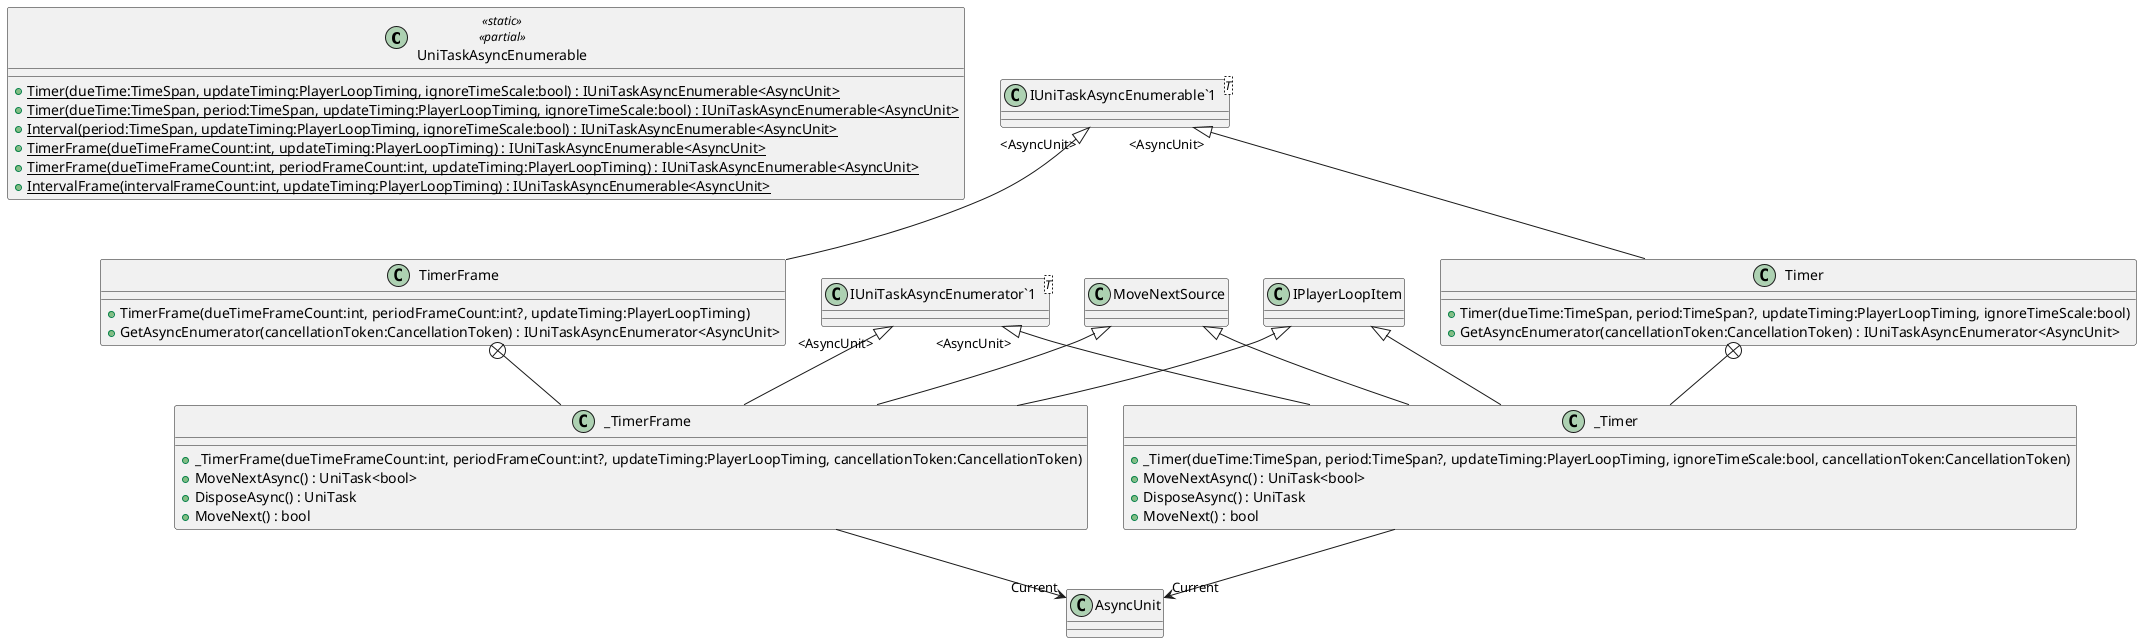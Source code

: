 @startuml
class UniTaskAsyncEnumerable <<static>> <<partial>> {
    + {static} Timer(dueTime:TimeSpan, updateTiming:PlayerLoopTiming, ignoreTimeScale:bool) : IUniTaskAsyncEnumerable<AsyncUnit>
    + {static} Timer(dueTime:TimeSpan, period:TimeSpan, updateTiming:PlayerLoopTiming, ignoreTimeScale:bool) : IUniTaskAsyncEnumerable<AsyncUnit>
    + {static} Interval(period:TimeSpan, updateTiming:PlayerLoopTiming, ignoreTimeScale:bool) : IUniTaskAsyncEnumerable<AsyncUnit>
    + {static} TimerFrame(dueTimeFrameCount:int, updateTiming:PlayerLoopTiming) : IUniTaskAsyncEnumerable<AsyncUnit>
    + {static} TimerFrame(dueTimeFrameCount:int, periodFrameCount:int, updateTiming:PlayerLoopTiming) : IUniTaskAsyncEnumerable<AsyncUnit>
    + {static} IntervalFrame(intervalFrameCount:int, updateTiming:PlayerLoopTiming) : IUniTaskAsyncEnumerable<AsyncUnit>
}
class Timer {
    + Timer(dueTime:TimeSpan, period:TimeSpan?, updateTiming:PlayerLoopTiming, ignoreTimeScale:bool)
    + GetAsyncEnumerator(cancellationToken:CancellationToken) : IUniTaskAsyncEnumerator<AsyncUnit>
}
class TimerFrame {
    + TimerFrame(dueTimeFrameCount:int, periodFrameCount:int?, updateTiming:PlayerLoopTiming)
    + GetAsyncEnumerator(cancellationToken:CancellationToken) : IUniTaskAsyncEnumerator<AsyncUnit>
}
class "IUniTaskAsyncEnumerable`1"<T> {
}
class _Timer {
    + _Timer(dueTime:TimeSpan, period:TimeSpan?, updateTiming:PlayerLoopTiming, ignoreTimeScale:bool, cancellationToken:CancellationToken)
    + MoveNextAsync() : UniTask<bool>
    + DisposeAsync() : UniTask
    + MoveNext() : bool
}
class _TimerFrame {
    + _TimerFrame(dueTimeFrameCount:int, periodFrameCount:int?, updateTiming:PlayerLoopTiming, cancellationToken:CancellationToken)
    + MoveNextAsync() : UniTask<bool>
    + DisposeAsync() : UniTask
    + MoveNext() : bool
}
class "IUniTaskAsyncEnumerator`1"<T> {
}
"IUniTaskAsyncEnumerable`1" "<AsyncUnit>" <|-- Timer
"IUniTaskAsyncEnumerable`1" "<AsyncUnit>" <|-- TimerFrame
Timer +-- _Timer
MoveNextSource <|-- _Timer
"IUniTaskAsyncEnumerator`1" "<AsyncUnit>" <|-- _Timer
IPlayerLoopItem <|-- _Timer
_Timer --> "Current" AsyncUnit
TimerFrame +-- _TimerFrame
MoveNextSource <|-- _TimerFrame
"IUniTaskAsyncEnumerator`1" "<AsyncUnit>" <|-- _TimerFrame
IPlayerLoopItem <|-- _TimerFrame
_TimerFrame --> "Current" AsyncUnit
@enduml
